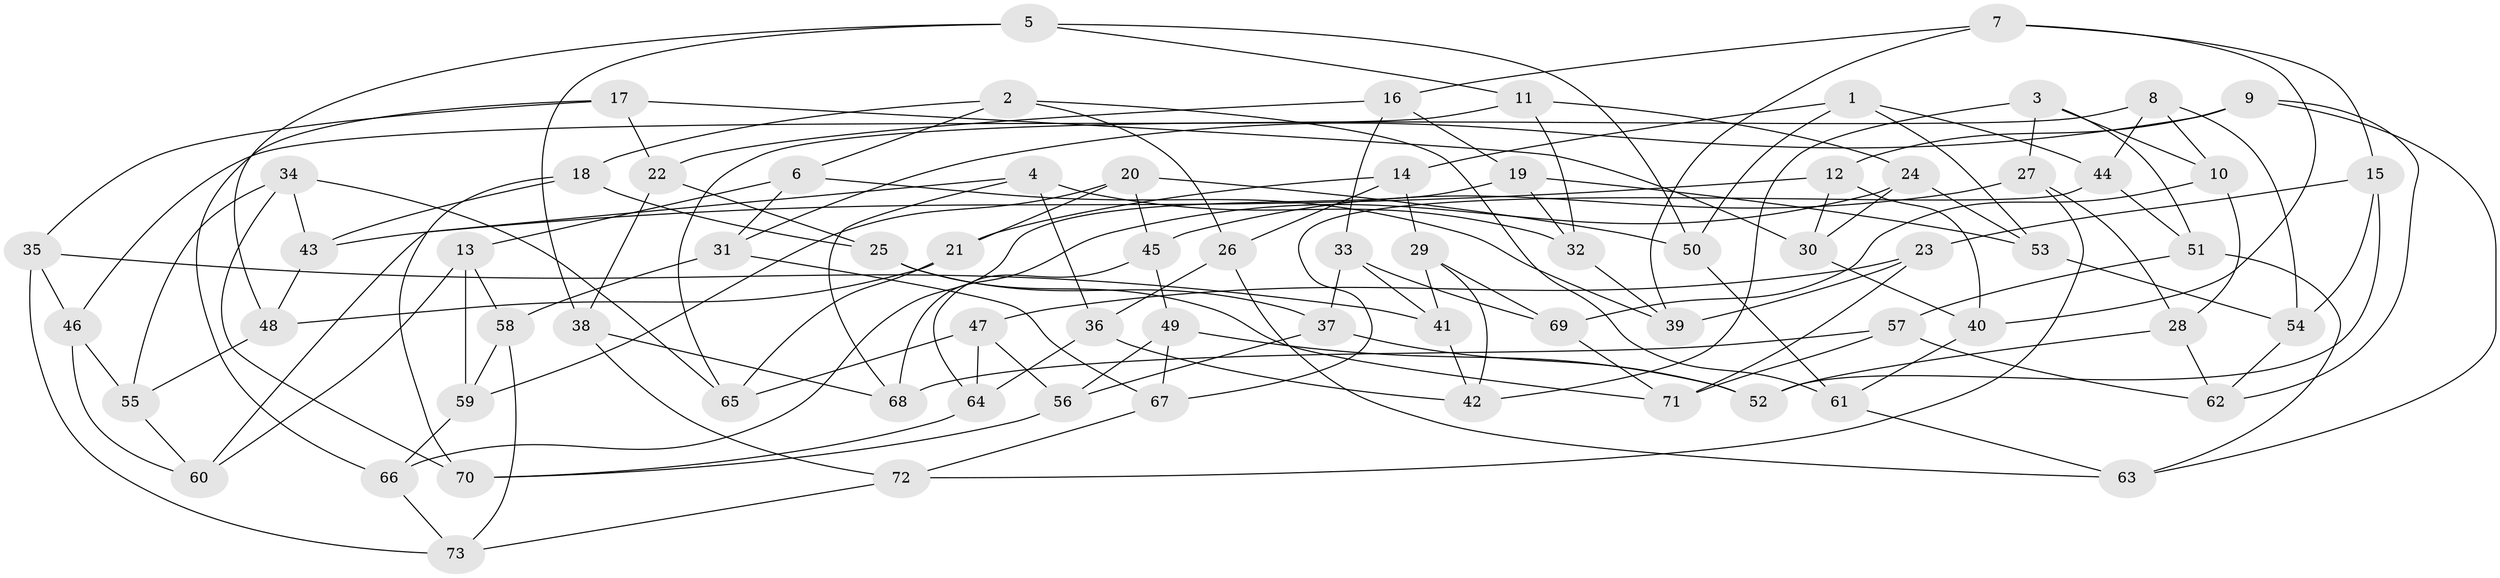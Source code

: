 // coarse degree distribution, {10: 0.08108108108108109, 12: 0.02702702702702703, 4: 0.5405405405405406, 3: 0.1891891891891892, 8: 0.05405405405405406, 9: 0.05405405405405406, 6: 0.02702702702702703, 7: 0.02702702702702703}
// Generated by graph-tools (version 1.1) at 2025/53/03/04/25 22:53:59]
// undirected, 73 vertices, 146 edges
graph export_dot {
  node [color=gray90,style=filled];
  1;
  2;
  3;
  4;
  5;
  6;
  7;
  8;
  9;
  10;
  11;
  12;
  13;
  14;
  15;
  16;
  17;
  18;
  19;
  20;
  21;
  22;
  23;
  24;
  25;
  26;
  27;
  28;
  29;
  30;
  31;
  32;
  33;
  34;
  35;
  36;
  37;
  38;
  39;
  40;
  41;
  42;
  43;
  44;
  45;
  46;
  47;
  48;
  49;
  50;
  51;
  52;
  53;
  54;
  55;
  56;
  57;
  58;
  59;
  60;
  61;
  62;
  63;
  64;
  65;
  66;
  67;
  68;
  69;
  70;
  71;
  72;
  73;
  1 -- 14;
  1 -- 53;
  1 -- 50;
  1 -- 44;
  2 -- 6;
  2 -- 61;
  2 -- 18;
  2 -- 26;
  3 -- 10;
  3 -- 42;
  3 -- 51;
  3 -- 27;
  4 -- 36;
  4 -- 60;
  4 -- 32;
  4 -- 68;
  5 -- 11;
  5 -- 38;
  5 -- 48;
  5 -- 50;
  6 -- 31;
  6 -- 13;
  6 -- 39;
  7 -- 16;
  7 -- 15;
  7 -- 40;
  7 -- 39;
  8 -- 44;
  8 -- 54;
  8 -- 65;
  8 -- 10;
  9 -- 31;
  9 -- 62;
  9 -- 63;
  9 -- 12;
  10 -- 69;
  10 -- 28;
  11 -- 32;
  11 -- 24;
  11 -- 46;
  12 -- 30;
  12 -- 43;
  12 -- 40;
  13 -- 60;
  13 -- 59;
  13 -- 58;
  14 -- 29;
  14 -- 21;
  14 -- 26;
  15 -- 52;
  15 -- 54;
  15 -- 23;
  16 -- 19;
  16 -- 33;
  16 -- 22;
  17 -- 35;
  17 -- 30;
  17 -- 66;
  17 -- 22;
  18 -- 43;
  18 -- 70;
  18 -- 25;
  19 -- 53;
  19 -- 32;
  19 -- 66;
  20 -- 59;
  20 -- 50;
  20 -- 45;
  20 -- 21;
  21 -- 65;
  21 -- 48;
  22 -- 25;
  22 -- 38;
  23 -- 47;
  23 -- 71;
  23 -- 39;
  24 -- 53;
  24 -- 68;
  24 -- 30;
  25 -- 71;
  25 -- 37;
  26 -- 36;
  26 -- 63;
  27 -- 45;
  27 -- 28;
  27 -- 72;
  28 -- 62;
  28 -- 52;
  29 -- 41;
  29 -- 69;
  29 -- 42;
  30 -- 40;
  31 -- 58;
  31 -- 67;
  32 -- 39;
  33 -- 69;
  33 -- 37;
  33 -- 41;
  34 -- 55;
  34 -- 43;
  34 -- 70;
  34 -- 65;
  35 -- 41;
  35 -- 73;
  35 -- 46;
  36 -- 64;
  36 -- 42;
  37 -- 56;
  37 -- 52;
  38 -- 72;
  38 -- 68;
  40 -- 61;
  41 -- 42;
  43 -- 48;
  44 -- 51;
  44 -- 67;
  45 -- 64;
  45 -- 49;
  46 -- 55;
  46 -- 60;
  47 -- 65;
  47 -- 64;
  47 -- 56;
  48 -- 55;
  49 -- 67;
  49 -- 56;
  49 -- 52;
  50 -- 61;
  51 -- 63;
  51 -- 57;
  53 -- 54;
  54 -- 62;
  55 -- 60;
  56 -- 70;
  57 -- 68;
  57 -- 71;
  57 -- 62;
  58 -- 59;
  58 -- 73;
  59 -- 66;
  61 -- 63;
  64 -- 70;
  66 -- 73;
  67 -- 72;
  69 -- 71;
  72 -- 73;
}
